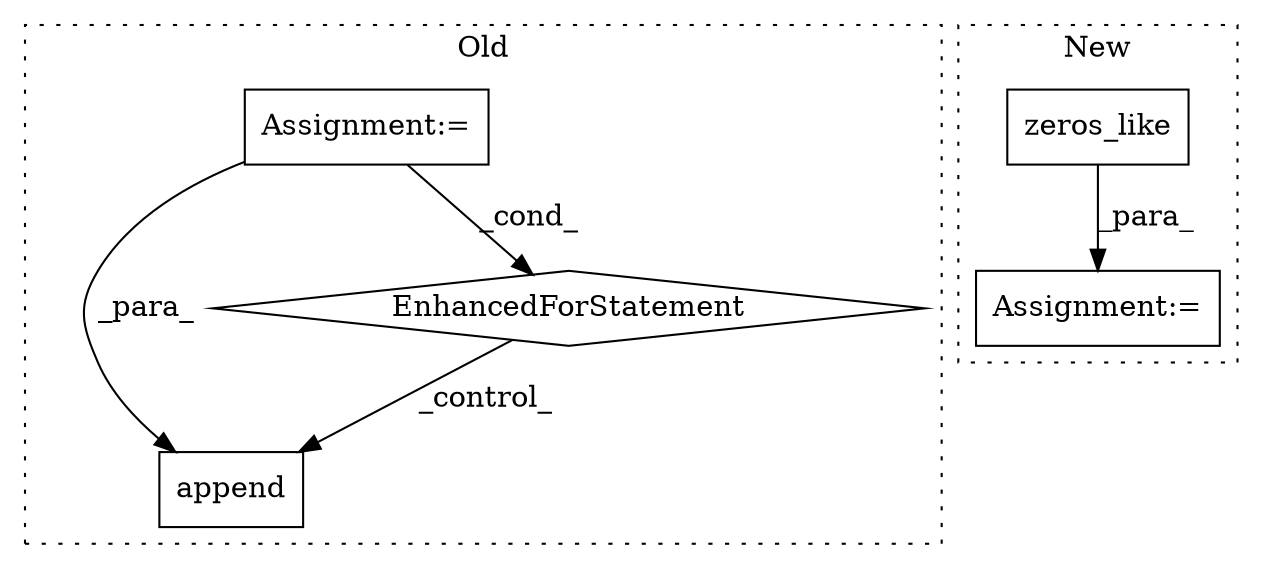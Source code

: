 digraph G {
subgraph cluster0 {
1 [label="append" a="32" s="6657,6907" l="7,1" shape="box"];
4 [label="EnhancedForStatement" a="70" s="6550,6635" l="53,2" shape="diamond"];
5 [label="Assignment:=" a="7" s="6550,6635" l="53,2" shape="box"];
label = "Old";
style="dotted";
}
subgraph cluster1 {
2 [label="zeros_like" a="32" s="6931,7013" l="11,1" shape="box"];
3 [label="Assignment:=" a="7" s="6872" l="1" shape="box"];
label = "New";
style="dotted";
}
2 -> 3 [label="_para_"];
4 -> 1 [label="_control_"];
5 -> 1 [label="_para_"];
5 -> 4 [label="_cond_"];
}